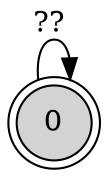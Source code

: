 // This graph generated with hfst-fst2txt blah
digraph H {
rankdir = LR;
node [shape=doublecircle,style=filled] 0
0 -> 0 [label="?? "];
}
